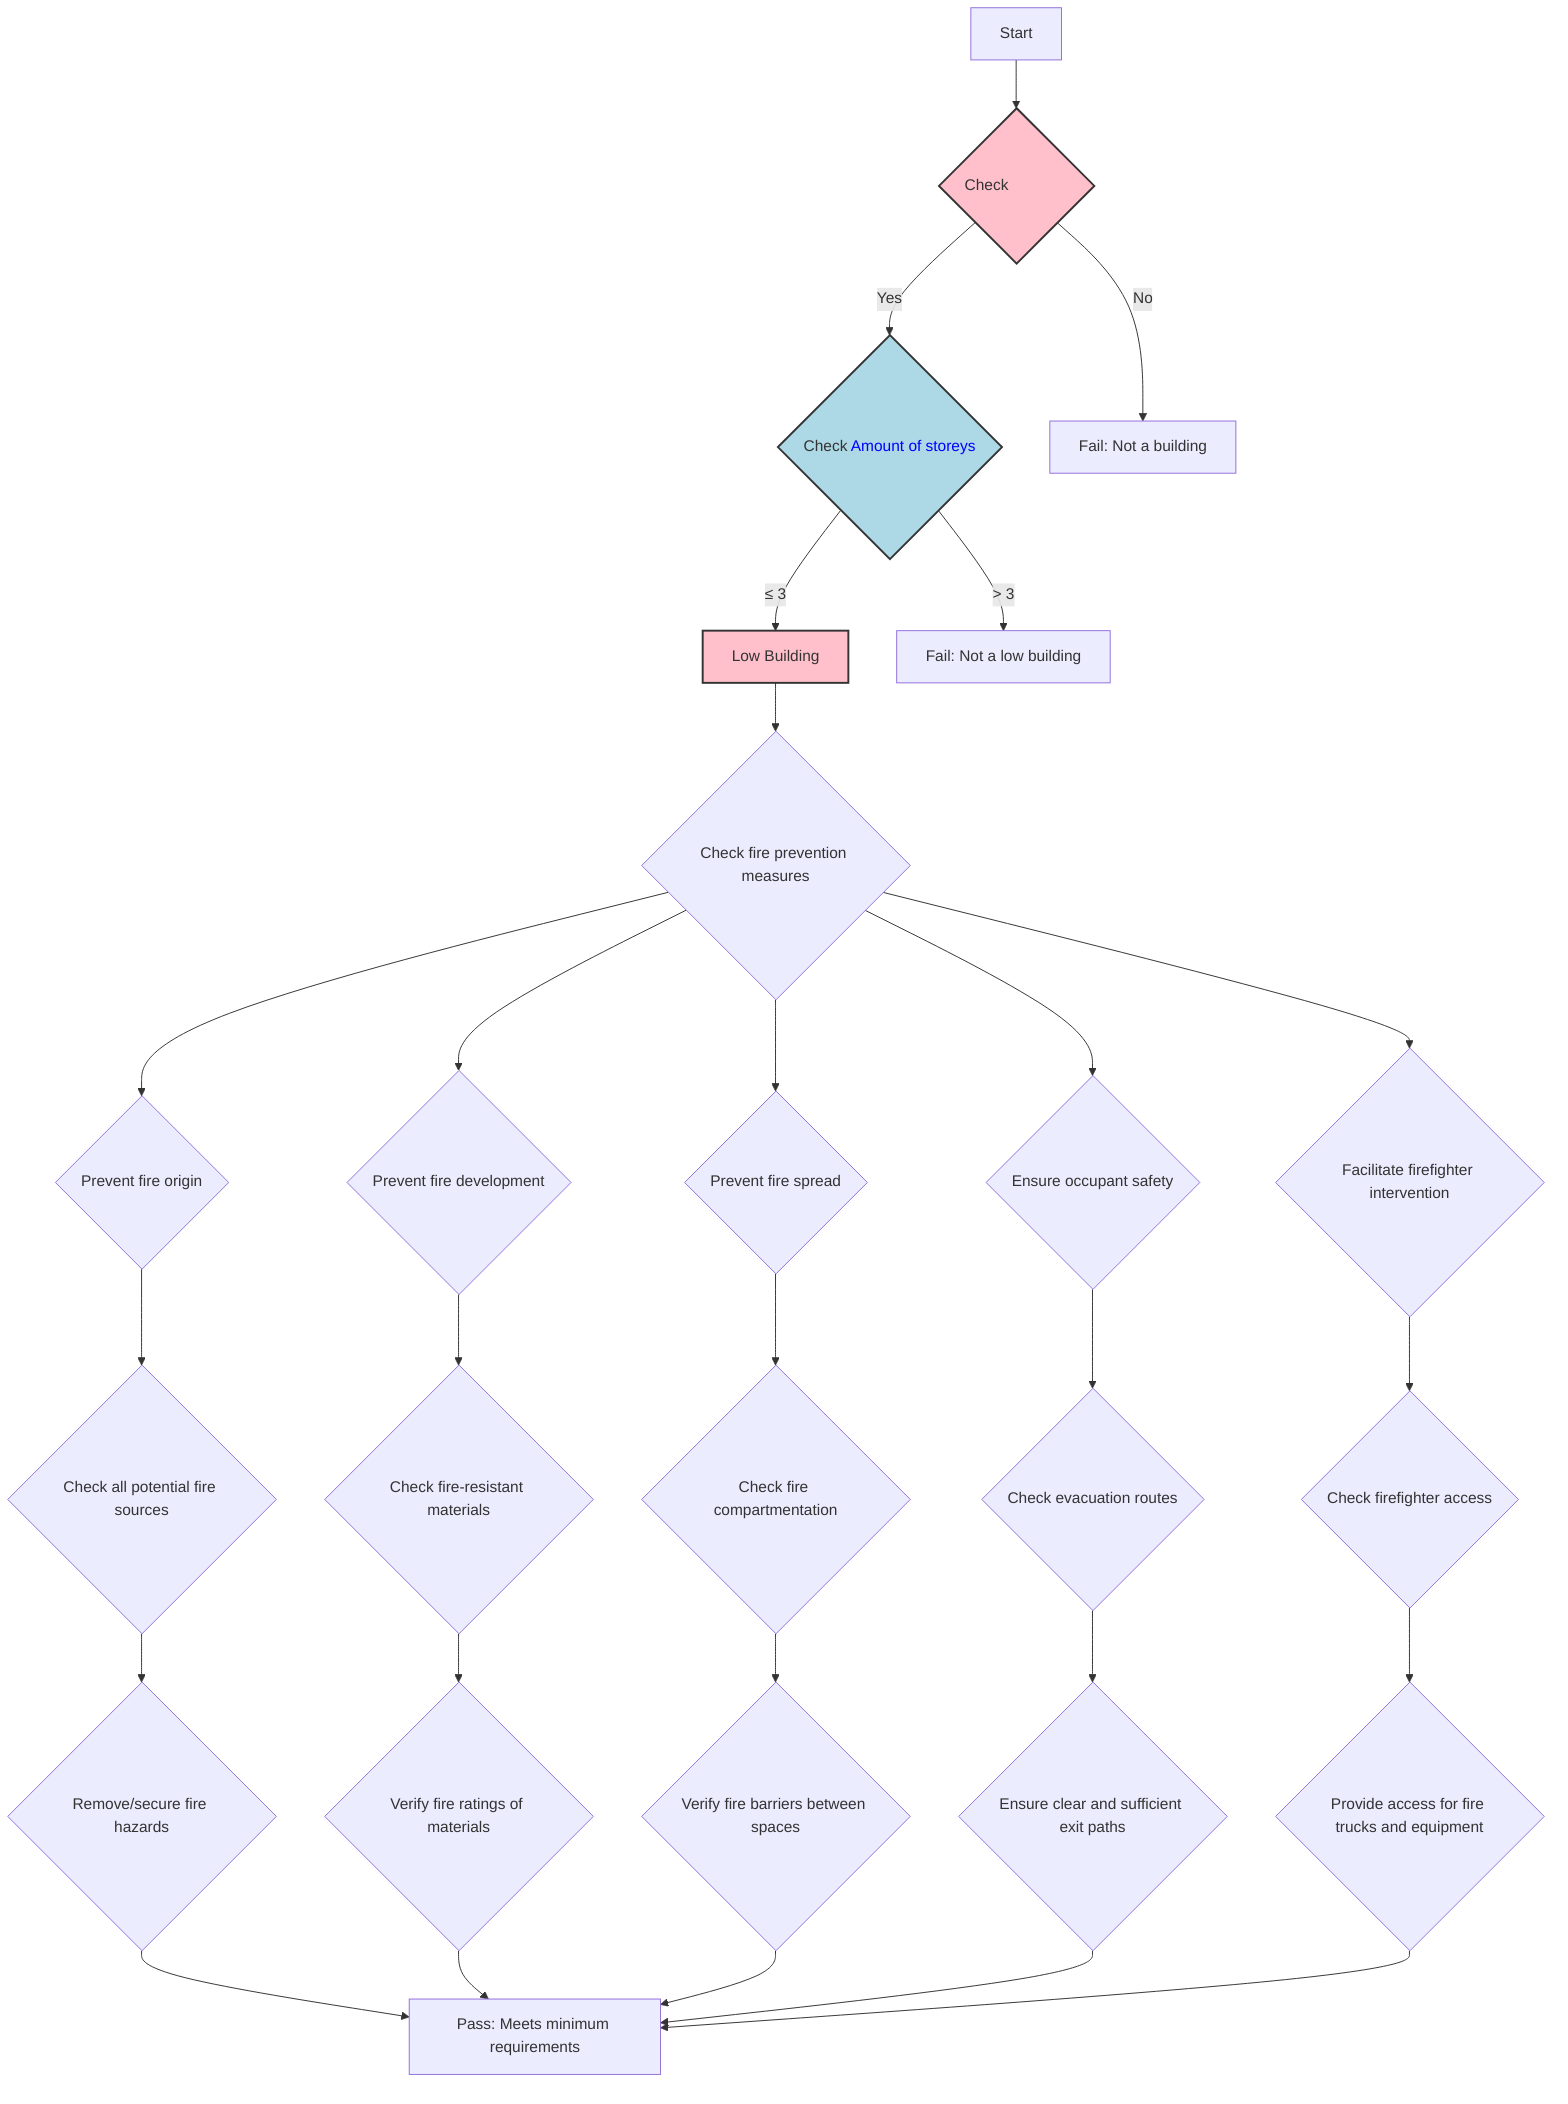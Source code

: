 graph TD
    start[Start] --> A{Check <font color='pink'>Building</font>}
    A -->|Yes| B{Check <font color='blue'>Amount of storeys</font>}
    A -->|No| fail[Fail: Not a building]
    B -->|≤ 3| C[Low Building]
    B -->|> 3| fail2[Fail: Not a low building]
    C --> D{Check fire prevention measures}
    D --> E{Prevent fire origin}
    D --> F{Prevent fire development}
    D --> G{Prevent fire spread}
    D --> H{Ensure occupant safety}
    D --> I{Facilitate firefighter intervention}
    E --> J{Check all potential fire sources}
    F --> K{Check fire-resistant materials}
    G --> L{Check fire compartmentation}
    H --> M{Check evacuation routes}
    I --> N{Check firefighter access}
    J --> O{Remove/secure fire hazards}
    K --> P{Verify fire ratings of materials}
    L --> Q{Verify fire barriers between spaces}
    M --> R{Ensure clear and sufficient exit paths}
    N --> S{Provide access for fire trucks and equipment}
    O & P & Q & R & S --> pass[Pass: Meets minimum requirements]

    classDef object fill:#ffc0cb,stroke:#333,stroke-width:2px;
    classDef property fill:#add8e6,stroke:#333,stroke-width:2px;
    class A,C object;
    class B property;